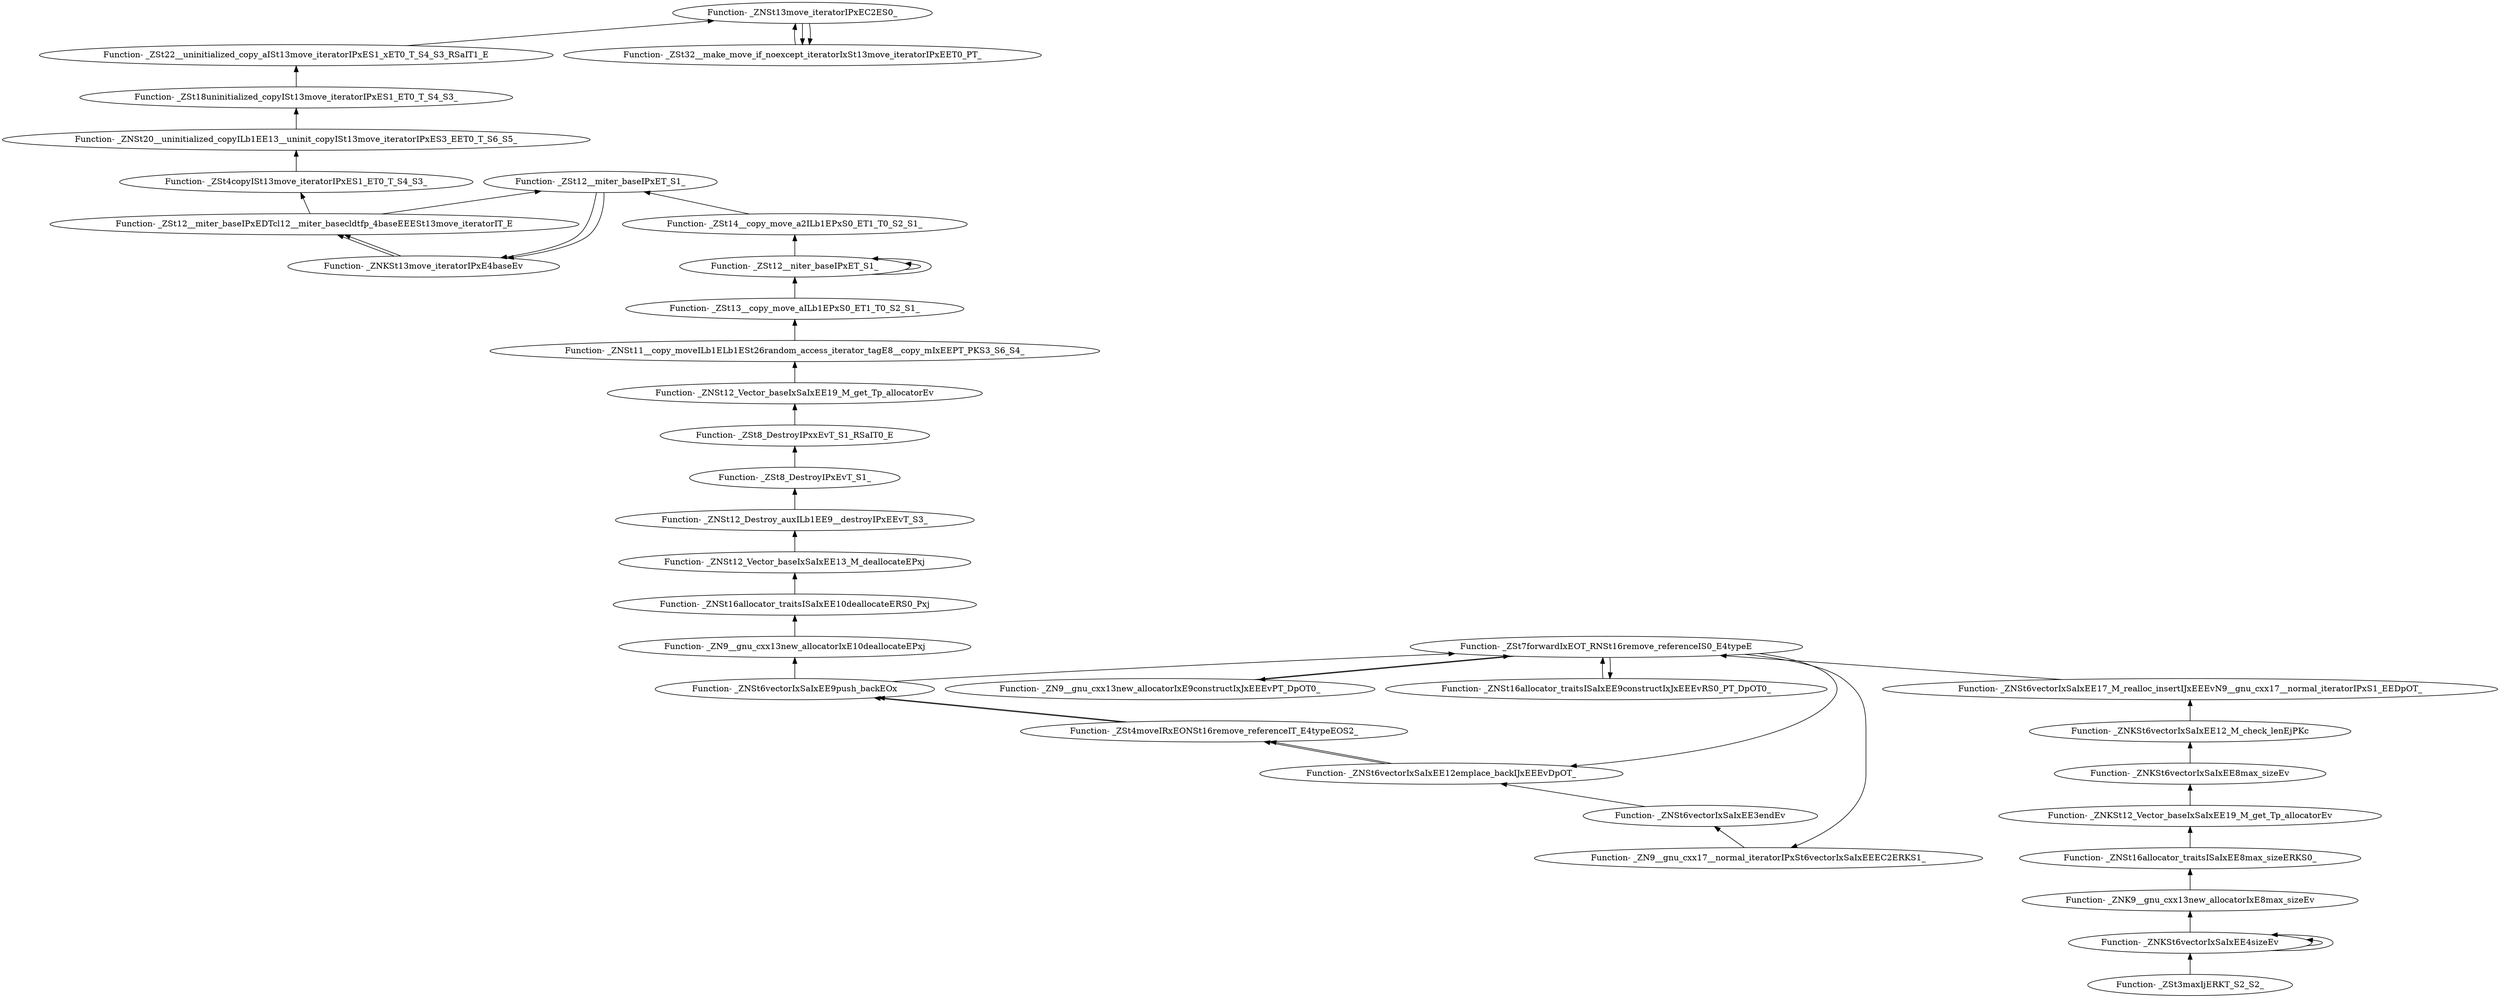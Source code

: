 digraph {
	"Function- _ZSt3maxIjERKT_S2_S2_"
	"Function- _ZNKSt6vectorIxSaIxEE4sizeEv"
	"Function- _ZNKSt6vectorIxSaIxEE4sizeEv" -> "Function- _ZSt3maxIjERKT_S2_S2_" [dir=back]
	"Function- _ZNKSt6vectorIxSaIxEE4sizeEv"
	"Function- _ZNKSt6vectorIxSaIxEE4sizeEv" -> "Function- _ZNKSt6vectorIxSaIxEE4sizeEv" [dir=back]
	"Function- _ZNKSt6vectorIxSaIxEE4sizeEv"
	"Function- _ZNKSt6vectorIxSaIxEE4sizeEv" -> "Function- _ZNKSt6vectorIxSaIxEE4sizeEv" [dir=back]
	"Function- _ZNK9__gnu_cxx13new_allocatorIxE8max_sizeEv"
	"Function- _ZNK9__gnu_cxx13new_allocatorIxE8max_sizeEv" -> "Function- _ZNKSt6vectorIxSaIxEE4sizeEv" [dir=back]
	"Function- _ZNSt16allocator_traitsISaIxEE8max_sizeERKS0_"
	"Function- _ZNSt16allocator_traitsISaIxEE8max_sizeERKS0_" -> "Function- _ZNK9__gnu_cxx13new_allocatorIxE8max_sizeEv" [dir=back]
	"Function- _ZNKSt12_Vector_baseIxSaIxEE19_M_get_Tp_allocatorEv"
	"Function- _ZNKSt12_Vector_baseIxSaIxEE19_M_get_Tp_allocatorEv" -> "Function- _ZNSt16allocator_traitsISaIxEE8max_sizeERKS0_" [dir=back]
	"Function- _ZNKSt6vectorIxSaIxEE8max_sizeEv"
	"Function- _ZNKSt6vectorIxSaIxEE8max_sizeEv" -> "Function- _ZNKSt12_Vector_baseIxSaIxEE19_M_get_Tp_allocatorEv" [dir=back]
	"Function- _ZNKSt6vectorIxSaIxEE12_M_check_lenEjPKc"
	"Function- _ZNKSt6vectorIxSaIxEE12_M_check_lenEjPKc" -> "Function- _ZNKSt6vectorIxSaIxEE8max_sizeEv" [dir=back]
	"Function- _ZNSt6vectorIxSaIxEE17_M_realloc_insertIJxEEEvN9__gnu_cxx17__normal_iteratorIPxS1_EEDpOT_"
	"Function- _ZNSt6vectorIxSaIxEE17_M_realloc_insertIJxEEEvN9__gnu_cxx17__normal_iteratorIPxS1_EEDpOT_" -> "Function- _ZNKSt6vectorIxSaIxEE12_M_check_lenEjPKc" [dir=back]
	"Function- _ZSt7forwardIxEOT_RNSt16remove_referenceIS0_E4typeE"
	"Function- _ZSt7forwardIxEOT_RNSt16remove_referenceIS0_E4typeE" -> "Function- _ZNSt6vectorIxSaIxEE17_M_realloc_insertIJxEEEvN9__gnu_cxx17__normal_iteratorIPxS1_EEDpOT_" [dir=back]
	"Function- _ZN9__gnu_cxx17__normal_iteratorIPxSt6vectorIxSaIxEEEC2ERKS1_"
	"Function- _ZN9__gnu_cxx17__normal_iteratorIPxSt6vectorIxSaIxEEEC2ERKS1_" -> "Function- _ZSt7forwardIxEOT_RNSt16remove_referenceIS0_E4typeE" [dir=back]
	"Function- _ZNSt6vectorIxSaIxEE3endEv"
	"Function- _ZNSt6vectorIxSaIxEE3endEv" -> "Function- _ZN9__gnu_cxx17__normal_iteratorIPxSt6vectorIxSaIxEEEC2ERKS1_" [dir=back]
	"Function- _ZNSt6vectorIxSaIxEE12emplace_backIJxEEEvDpOT_"
	"Function- _ZNSt6vectorIxSaIxEE12emplace_backIJxEEEvDpOT_" -> "Function- _ZNSt6vectorIxSaIxEE3endEv" [dir=back]
	"Function- _ZSt4moveIRxEONSt16remove_referenceIT_E4typeEOS2_"
	"Function- _ZSt4moveIRxEONSt16remove_referenceIT_E4typeEOS2_" -> "Function- _ZNSt6vectorIxSaIxEE12emplace_backIJxEEEvDpOT_" [dir=back]
	"Function- _ZNSt6vectorIxSaIxEE9push_backEOx"
	"Function- _ZNSt6vectorIxSaIxEE9push_backEOx" -> "Function- _ZSt4moveIRxEONSt16remove_referenceIT_E4typeEOS2_" [dir=back]
	"Function- _ZSt7forwardIxEOT_RNSt16remove_referenceIS0_E4typeE"
	"Function- _ZSt7forwardIxEOT_RNSt16remove_referenceIS0_E4typeE" -> "Function- _ZNSt6vectorIxSaIxEE9push_backEOx" [dir=back]
	"Function- _ZN9__gnu_cxx13new_allocatorIxE9constructIxJxEEEvPT_DpOT0_"
	"Function- _ZN9__gnu_cxx13new_allocatorIxE9constructIxJxEEEvPT_DpOT0_" -> "Function- _ZSt7forwardIxEOT_RNSt16remove_referenceIS0_E4typeE" [dir=back]
	"Function- _ZSt7forwardIxEOT_RNSt16remove_referenceIS0_E4typeE"
	"Function- _ZSt7forwardIxEOT_RNSt16remove_referenceIS0_E4typeE" -> "Function- _ZN9__gnu_cxx13new_allocatorIxE9constructIxJxEEEvPT_DpOT0_" [dir=back]
	"Function- _ZNSt16allocator_traitsISaIxEE9constructIxJxEEEvRS0_PT_DpOT0_"
	"Function- _ZNSt16allocator_traitsISaIxEE9constructIxJxEEEvRS0_PT_DpOT0_" -> "Function- _ZSt7forwardIxEOT_RNSt16remove_referenceIS0_E4typeE" [dir=back]
	"Function- _ZSt7forwardIxEOT_RNSt16remove_referenceIS0_E4typeE"
	"Function- _ZSt7forwardIxEOT_RNSt16remove_referenceIS0_E4typeE" -> "Function- _ZNSt16allocator_traitsISaIxEE9constructIxJxEEEvRS0_PT_DpOT0_" [dir=back]
	"Function- _ZNSt6vectorIxSaIxEE12emplace_backIJxEEEvDpOT_"
	"Function- _ZNSt6vectorIxSaIxEE12emplace_backIJxEEEvDpOT_" -> "Function- _ZSt7forwardIxEOT_RNSt16remove_referenceIS0_E4typeE" [dir=back]
	"Function- _ZSt4moveIRxEONSt16remove_referenceIT_E4typeEOS2_"
	"Function- _ZSt4moveIRxEONSt16remove_referenceIT_E4typeEOS2_" -> "Function- _ZNSt6vectorIxSaIxEE12emplace_backIJxEEEvDpOT_" [dir=back]
	"Function- _ZNSt6vectorIxSaIxEE9push_backEOx"
	"Function- _ZNSt6vectorIxSaIxEE9push_backEOx" -> "Function- _ZSt4moveIRxEONSt16remove_referenceIT_E4typeEOS2_" [dir=back]
	"Function- _ZN9__gnu_cxx13new_allocatorIxE10deallocateEPxj"
	"Function- _ZN9__gnu_cxx13new_allocatorIxE10deallocateEPxj" -> "Function- _ZNSt6vectorIxSaIxEE9push_backEOx" [dir=back]
	"Function- _ZNSt16allocator_traitsISaIxEE10deallocateERS0_Pxj"
	"Function- _ZNSt16allocator_traitsISaIxEE10deallocateERS0_Pxj" -> "Function- _ZN9__gnu_cxx13new_allocatorIxE10deallocateEPxj" [dir=back]
	"Function- _ZNSt12_Vector_baseIxSaIxEE13_M_deallocateEPxj"
	"Function- _ZNSt12_Vector_baseIxSaIxEE13_M_deallocateEPxj" -> "Function- _ZNSt16allocator_traitsISaIxEE10deallocateERS0_Pxj" [dir=back]
	"Function- _ZNSt12_Destroy_auxILb1EE9__destroyIPxEEvT_S3_"
	"Function- _ZNSt12_Destroy_auxILb1EE9__destroyIPxEEvT_S3_" -> "Function- _ZNSt12_Vector_baseIxSaIxEE13_M_deallocateEPxj" [dir=back]
	"Function- _ZSt8_DestroyIPxEvT_S1_"
	"Function- _ZSt8_DestroyIPxEvT_S1_" -> "Function- _ZNSt12_Destroy_auxILb1EE9__destroyIPxEEvT_S3_" [dir=back]
	"Function- _ZSt8_DestroyIPxxEvT_S1_RSaIT0_E"
	"Function- _ZSt8_DestroyIPxxEvT_S1_RSaIT0_E" -> "Function- _ZSt8_DestroyIPxEvT_S1_" [dir=back]
	"Function- _ZNSt12_Vector_baseIxSaIxEE19_M_get_Tp_allocatorEv"
	"Function- _ZNSt12_Vector_baseIxSaIxEE19_M_get_Tp_allocatorEv" -> "Function- _ZSt8_DestroyIPxxEvT_S1_RSaIT0_E" [dir=back]
	"Function- _ZNSt11__copy_moveILb1ELb1ESt26random_access_iterator_tagE8__copy_mIxEEPT_PKS3_S6_S4_"
	"Function- _ZNSt11__copy_moveILb1ELb1ESt26random_access_iterator_tagE8__copy_mIxEEPT_PKS3_S6_S4_" -> "Function- _ZNSt12_Vector_baseIxSaIxEE19_M_get_Tp_allocatorEv" [dir=back]
	"Function- _ZSt13__copy_move_aILb1EPxS0_ET1_T0_S2_S1_"
	"Function- _ZSt13__copy_move_aILb1EPxS0_ET1_T0_S2_S1_" -> "Function- _ZNSt11__copy_moveILb1ELb1ESt26random_access_iterator_tagE8__copy_mIxEEPT_PKS3_S6_S4_" [dir=back]
	"Function- _ZSt12__niter_baseIPxET_S1_"
	"Function- _ZSt12__niter_baseIPxET_S1_" -> "Function- _ZSt13__copy_move_aILb1EPxS0_ET1_T0_S2_S1_" [dir=back]
	"Function- _ZSt12__niter_baseIPxET_S1_"
	"Function- _ZSt12__niter_baseIPxET_S1_" -> "Function- _ZSt12__niter_baseIPxET_S1_" [dir=back]
	"Function- _ZSt12__niter_baseIPxET_S1_"
	"Function- _ZSt12__niter_baseIPxET_S1_" -> "Function- _ZSt12__niter_baseIPxET_S1_" [dir=back]
	"Function- _ZSt14__copy_move_a2ILb1EPxS0_ET1_T0_S2_S1_"
	"Function- _ZSt14__copy_move_a2ILb1EPxS0_ET1_T0_S2_S1_" -> "Function- _ZSt12__niter_baseIPxET_S1_" [dir=back]
	"Function- _ZSt12__miter_baseIPxET_S1_"
	"Function- _ZSt12__miter_baseIPxET_S1_" -> "Function- _ZSt14__copy_move_a2ILb1EPxS0_ET1_T0_S2_S1_" [dir=back]
	"Function- _ZNKSt13move_iteratorIPxE4baseEv"
	"Function- _ZNKSt13move_iteratorIPxE4baseEv" -> "Function- _ZSt12__miter_baseIPxET_S1_" [dir=back]
	"Function- _ZSt12__miter_baseIPxEDTcl12__miter_basecldtfp_4baseEEESt13move_iteratorIT_E"
	"Function- _ZSt12__miter_baseIPxEDTcl12__miter_basecldtfp_4baseEEESt13move_iteratorIT_E" -> "Function- _ZNKSt13move_iteratorIPxE4baseEv" [dir=back]
	"Function- _ZSt12__miter_baseIPxET_S1_"
	"Function- _ZSt12__miter_baseIPxET_S1_" -> "Function- _ZSt12__miter_baseIPxEDTcl12__miter_basecldtfp_4baseEEESt13move_iteratorIT_E" [dir=back]
	"Function- _ZNKSt13move_iteratorIPxE4baseEv"
	"Function- _ZNKSt13move_iteratorIPxE4baseEv" -> "Function- _ZSt12__miter_baseIPxET_S1_" [dir=back]
	"Function- _ZSt12__miter_baseIPxEDTcl12__miter_basecldtfp_4baseEEESt13move_iteratorIT_E"
	"Function- _ZSt12__miter_baseIPxEDTcl12__miter_basecldtfp_4baseEEESt13move_iteratorIT_E" -> "Function- _ZNKSt13move_iteratorIPxE4baseEv" [dir=back]
	"Function- _ZSt4copyISt13move_iteratorIPxES1_ET0_T_S4_S3_"
	"Function- _ZSt4copyISt13move_iteratorIPxES1_ET0_T_S4_S3_" -> "Function- _ZSt12__miter_baseIPxEDTcl12__miter_basecldtfp_4baseEEESt13move_iteratorIT_E" [dir=back]
	"Function- _ZNSt20__uninitialized_copyILb1EE13__uninit_copyISt13move_iteratorIPxES3_EET0_T_S6_S5_"
	"Function- _ZNSt20__uninitialized_copyILb1EE13__uninit_copyISt13move_iteratorIPxES3_EET0_T_S6_S5_" -> "Function- _ZSt4copyISt13move_iteratorIPxES1_ET0_T_S4_S3_" [dir=back]
	"Function- _ZSt18uninitialized_copyISt13move_iteratorIPxES1_ET0_T_S4_S3_"
	"Function- _ZSt18uninitialized_copyISt13move_iteratorIPxES1_ET0_T_S4_S3_" -> "Function- _ZNSt20__uninitialized_copyILb1EE13__uninit_copyISt13move_iteratorIPxES3_EET0_T_S6_S5_" [dir=back]
	"Function- _ZSt22__uninitialized_copy_aISt13move_iteratorIPxES1_xET0_T_S4_S3_RSaIT1_E"
	"Function- _ZSt22__uninitialized_copy_aISt13move_iteratorIPxES1_xET0_T_S4_S3_RSaIT1_E" -> "Function- _ZSt18uninitialized_copyISt13move_iteratorIPxES1_ET0_T_S4_S3_" [dir=back]
	"Function- _ZNSt13move_iteratorIPxEC2ES0_"
	"Function- _ZNSt13move_iteratorIPxEC2ES0_" -> "Function- _ZSt22__uninitialized_copy_aISt13move_iteratorIPxES1_xET0_T_S4_S3_RSaIT1_E" [dir=back]
	"Function- _ZSt32__make_move_if_noexcept_iteratorIxSt13move_iteratorIPxEET0_PT_"
	"Function- _ZSt32__make_move_if_noexcept_iteratorIxSt13move_iteratorIPxEET0_PT_" -> "Function- _ZNSt13move_iteratorIPxEC2ES0_" [dir=back]
	"Function- _ZNSt13move_iteratorIPxEC2ES0_"
	"Function- _ZNSt13move_iteratorIPxEC2ES0_" -> "Function- _ZSt32__make_move_if_noexcept_iteratorIxSt13move_iteratorIPxEET0_PT_" [dir=back]
	"Function- _ZSt32__make_move_if_noexcept_iteratorIxSt13move_iteratorIPxEET0_PT_"
	"Function- _ZSt32__make_move_if_noexcept_iteratorIxSt13move_iteratorIPxEET0_PT_" -> "Function- _ZNSt13move_iteratorIPxEC2ES0_" [dir=back]
}
